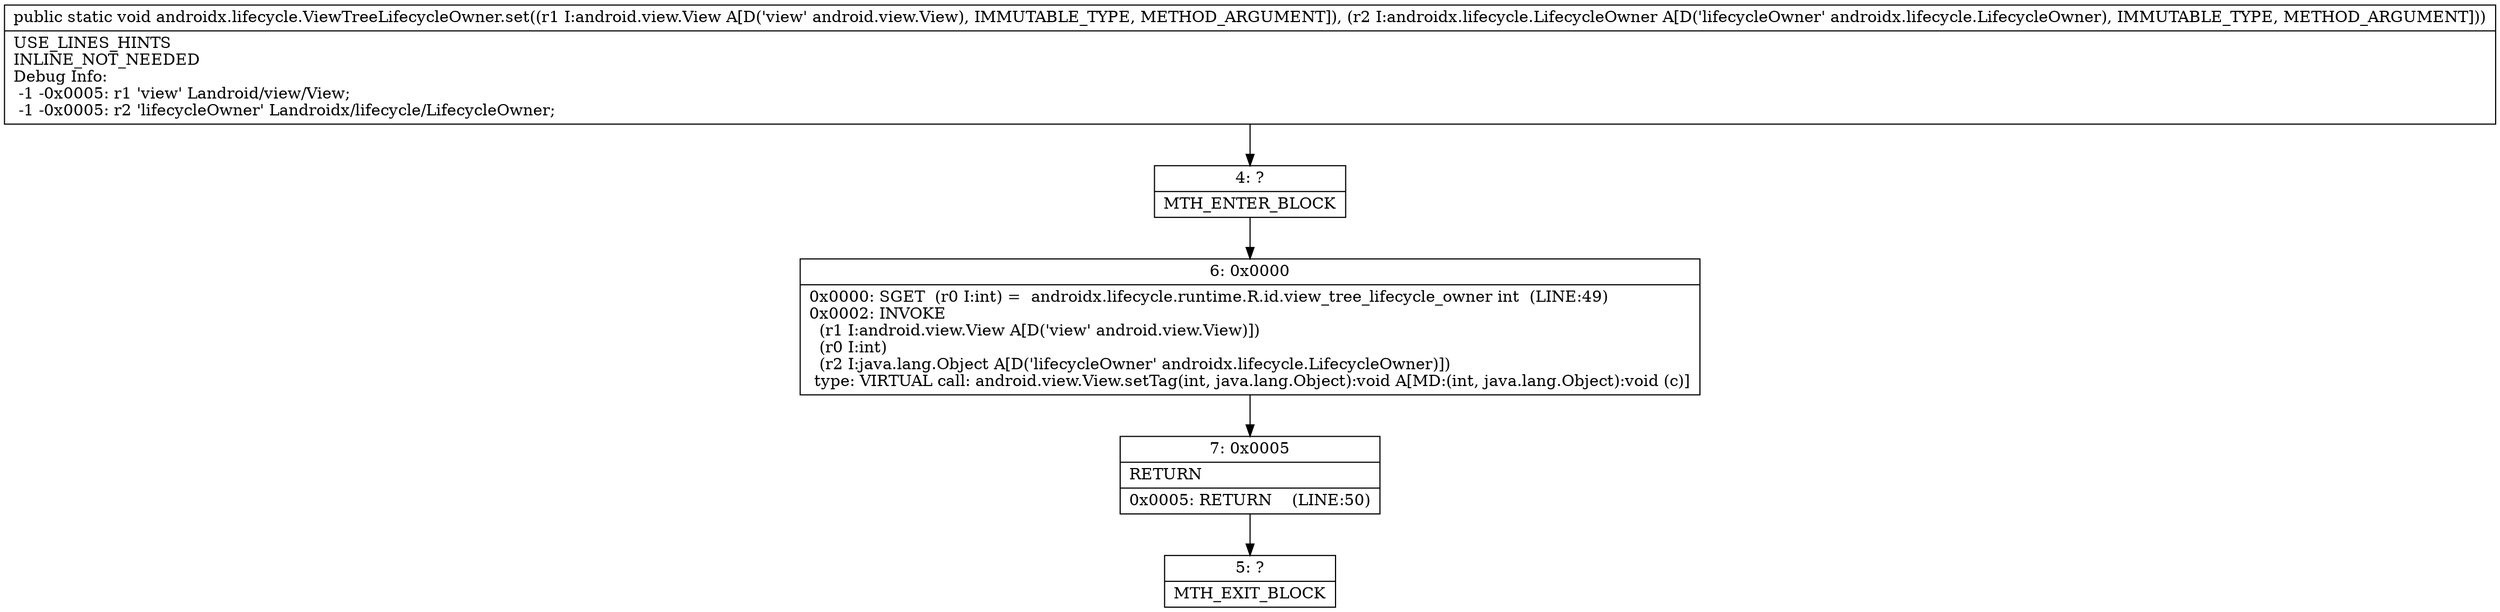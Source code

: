 digraph "CFG forandroidx.lifecycle.ViewTreeLifecycleOwner.set(Landroid\/view\/View;Landroidx\/lifecycle\/LifecycleOwner;)V" {
Node_4 [shape=record,label="{4\:\ ?|MTH_ENTER_BLOCK\l}"];
Node_6 [shape=record,label="{6\:\ 0x0000|0x0000: SGET  (r0 I:int) =  androidx.lifecycle.runtime.R.id.view_tree_lifecycle_owner int  (LINE:49)\l0x0002: INVOKE  \l  (r1 I:android.view.View A[D('view' android.view.View)])\l  (r0 I:int)\l  (r2 I:java.lang.Object A[D('lifecycleOwner' androidx.lifecycle.LifecycleOwner)])\l type: VIRTUAL call: android.view.View.setTag(int, java.lang.Object):void A[MD:(int, java.lang.Object):void (c)]\l}"];
Node_7 [shape=record,label="{7\:\ 0x0005|RETURN\l|0x0005: RETURN    (LINE:50)\l}"];
Node_5 [shape=record,label="{5\:\ ?|MTH_EXIT_BLOCK\l}"];
MethodNode[shape=record,label="{public static void androidx.lifecycle.ViewTreeLifecycleOwner.set((r1 I:android.view.View A[D('view' android.view.View), IMMUTABLE_TYPE, METHOD_ARGUMENT]), (r2 I:androidx.lifecycle.LifecycleOwner A[D('lifecycleOwner' androidx.lifecycle.LifecycleOwner), IMMUTABLE_TYPE, METHOD_ARGUMENT]))  | USE_LINES_HINTS\lINLINE_NOT_NEEDED\lDebug Info:\l  \-1 \-0x0005: r1 'view' Landroid\/view\/View;\l  \-1 \-0x0005: r2 'lifecycleOwner' Landroidx\/lifecycle\/LifecycleOwner;\l}"];
MethodNode -> Node_4;Node_4 -> Node_6;
Node_6 -> Node_7;
Node_7 -> Node_5;
}

